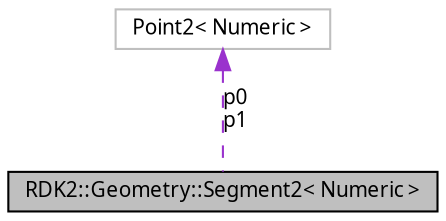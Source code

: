 digraph G
{
  edge [fontname="FreeSans.ttf",fontsize=10,labelfontname="FreeSans.ttf",labelfontsize=10];
  node [fontname="FreeSans.ttf",fontsize=10,shape=record];
  Node1 [label="RDK2::Geometry::Segment2\< Numeric \>",height=0.2,width=0.4,color="black", fillcolor="grey75", style="filled" fontcolor="black"];
  Node2 -> Node1 [dir=back,color="darkorchid3",fontsize=10,style="dashed",label="p0\np1",fontname="FreeSans.ttf"];
  Node2 [label="Point2\< Numeric \>",height=0.2,width=0.4,color="grey75", fillcolor="white", style="filled"];
}
